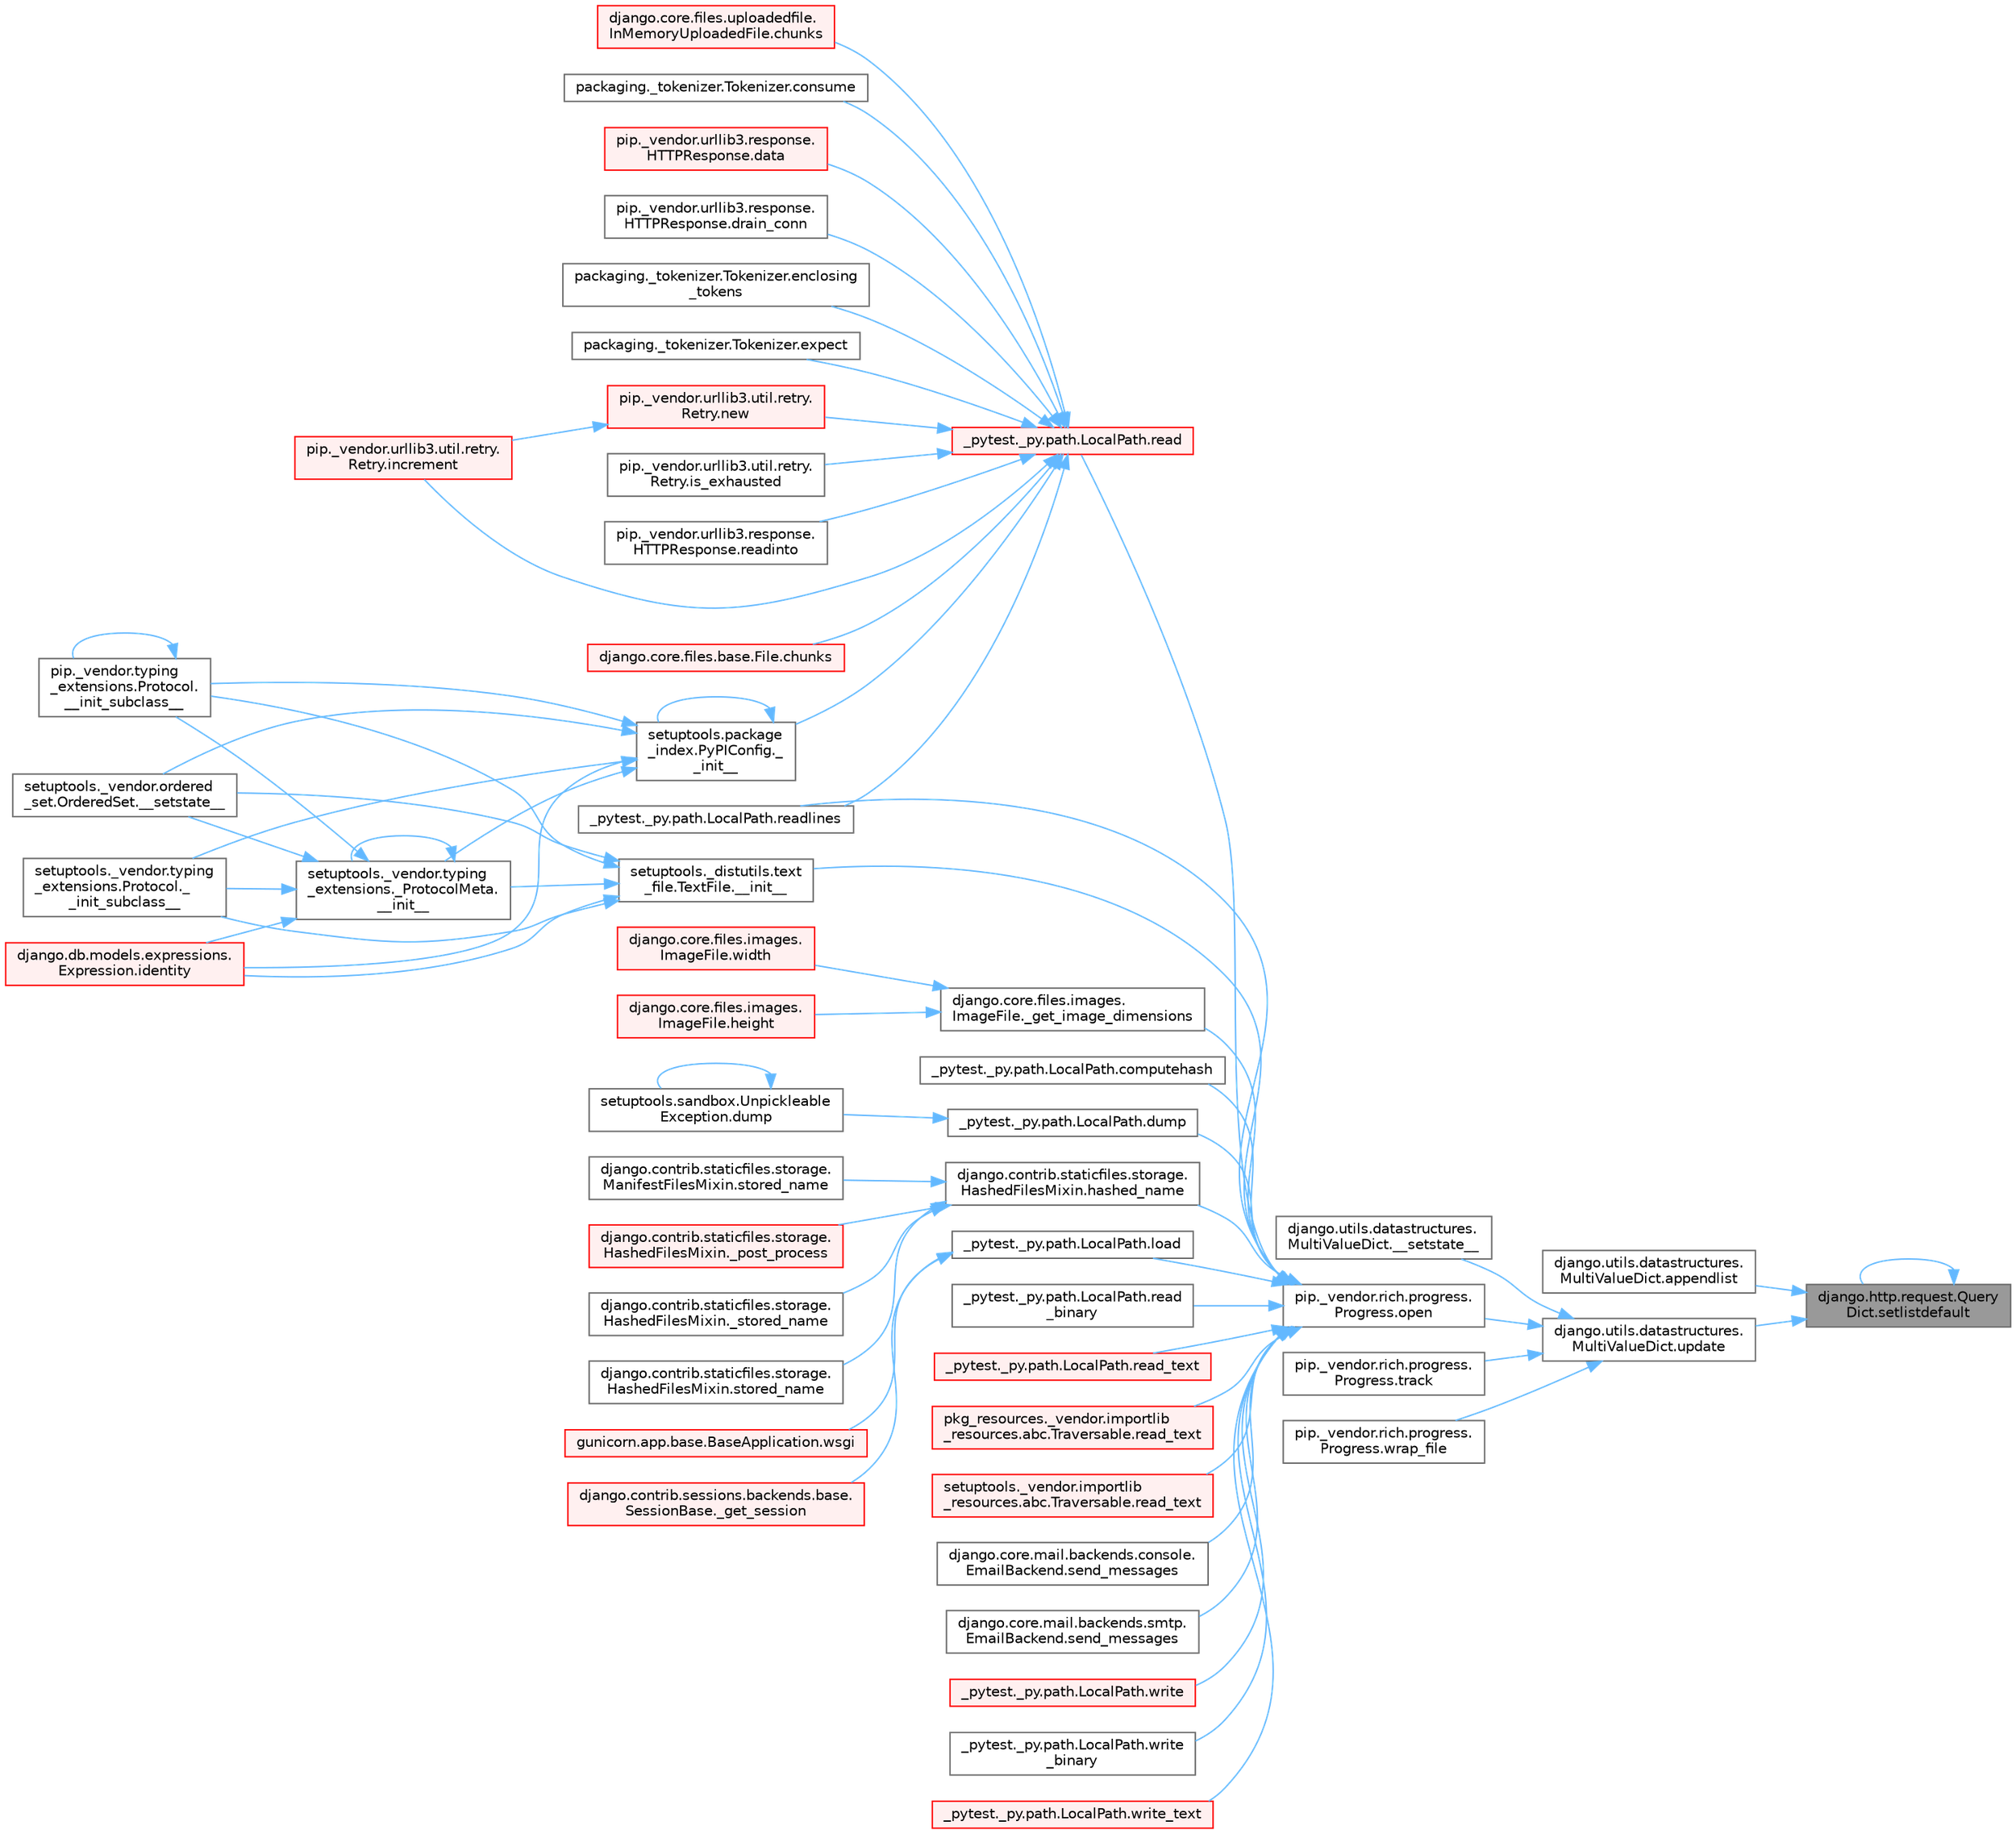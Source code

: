 digraph "django.http.request.QueryDict.setlistdefault"
{
 // LATEX_PDF_SIZE
  bgcolor="transparent";
  edge [fontname=Helvetica,fontsize=10,labelfontname=Helvetica,labelfontsize=10];
  node [fontname=Helvetica,fontsize=10,shape=box,height=0.2,width=0.4];
  rankdir="RL";
  Node1 [id="Node000001",label="django.http.request.Query\lDict.setlistdefault",height=0.2,width=0.4,color="gray40", fillcolor="grey60", style="filled", fontcolor="black",tooltip=" "];
  Node1 -> Node2 [id="edge1_Node000001_Node000002",dir="back",color="steelblue1",style="solid",tooltip=" "];
  Node2 [id="Node000002",label="django.utils.datastructures.\lMultiValueDict.appendlist",height=0.2,width=0.4,color="grey40", fillcolor="white", style="filled",URL="$classdjango_1_1utils_1_1datastructures_1_1_multi_value_dict.html#a3841ab86c929edd22789d2305fb52a85",tooltip=" "];
  Node1 -> Node1 [id="edge2_Node000001_Node000001",dir="back",color="steelblue1",style="solid",tooltip=" "];
  Node1 -> Node3 [id="edge3_Node000001_Node000003",dir="back",color="steelblue1",style="solid",tooltip=" "];
  Node3 [id="Node000003",label="django.utils.datastructures.\lMultiValueDict.update",height=0.2,width=0.4,color="grey40", fillcolor="white", style="filled",URL="$classdjango_1_1utils_1_1datastructures_1_1_multi_value_dict.html#adb334f967b909885c14e439be6090ed9",tooltip=" "];
  Node3 -> Node4 [id="edge4_Node000003_Node000004",dir="back",color="steelblue1",style="solid",tooltip=" "];
  Node4 [id="Node000004",label="django.utils.datastructures.\lMultiValueDict.__setstate__",height=0.2,width=0.4,color="grey40", fillcolor="white", style="filled",URL="$classdjango_1_1utils_1_1datastructures_1_1_multi_value_dict.html#a8ec299e53eb438c9c4b4e891f0d1ee8e",tooltip=" "];
  Node3 -> Node5 [id="edge5_Node000003_Node000005",dir="back",color="steelblue1",style="solid",tooltip=" "];
  Node5 [id="Node000005",label="pip._vendor.rich.progress.\lProgress.open",height=0.2,width=0.4,color="grey40", fillcolor="white", style="filled",URL="$classpip_1_1__vendor_1_1rich_1_1progress_1_1_progress.html#a204bface9fc63d04e72844b751bcd8e3",tooltip=" "];
  Node5 -> Node6 [id="edge6_Node000005_Node000006",dir="back",color="steelblue1",style="solid",tooltip=" "];
  Node6 [id="Node000006",label="setuptools._distutils.text\l_file.TextFile.__init__",height=0.2,width=0.4,color="grey40", fillcolor="white", style="filled",URL="$classsetuptools_1_1__distutils_1_1text__file_1_1_text_file.html#aeb26f34e394b4e658295391382cc8813",tooltip=" "];
  Node6 -> Node7 [id="edge7_Node000006_Node000007",dir="back",color="steelblue1",style="solid",tooltip=" "];
  Node7 [id="Node000007",label="setuptools._vendor.typing\l_extensions._ProtocolMeta.\l__init__",height=0.2,width=0.4,color="grey40", fillcolor="white", style="filled",URL="$classsetuptools_1_1__vendor_1_1typing__extensions_1_1___protocol_meta.html#a7bbaff8ac6d19534b46bca363ee0b43a",tooltip=" "];
  Node7 -> Node7 [id="edge8_Node000007_Node000007",dir="back",color="steelblue1",style="solid",tooltip=" "];
  Node7 -> Node8 [id="edge9_Node000007_Node000008",dir="back",color="steelblue1",style="solid",tooltip=" "];
  Node8 [id="Node000008",label="pip._vendor.typing\l_extensions.Protocol.\l__init_subclass__",height=0.2,width=0.4,color="grey40", fillcolor="white", style="filled",URL="$classpip_1_1__vendor_1_1typing__extensions_1_1_protocol.html#a2916efc86cebb8aba6deb7fd30b33988",tooltip=" "];
  Node8 -> Node8 [id="edge10_Node000008_Node000008",dir="back",color="steelblue1",style="solid",tooltip=" "];
  Node7 -> Node9 [id="edge11_Node000007_Node000009",dir="back",color="steelblue1",style="solid",tooltip=" "];
  Node9 [id="Node000009",label="setuptools._vendor.typing\l_extensions.Protocol._\l_init_subclass__",height=0.2,width=0.4,color="grey40", fillcolor="white", style="filled",URL="$classsetuptools_1_1__vendor_1_1typing__extensions_1_1_protocol.html#ac6cbebc092a4724ab3704c5334059874",tooltip=" "];
  Node7 -> Node10 [id="edge12_Node000007_Node000010",dir="back",color="steelblue1",style="solid",tooltip=" "];
  Node10 [id="Node000010",label="setuptools._vendor.ordered\l_set.OrderedSet.__setstate__",height=0.2,width=0.4,color="grey40", fillcolor="white", style="filled",URL="$classsetuptools_1_1__vendor_1_1ordered__set_1_1_ordered_set.html#aa7f7de9d987829525d06db565fe1b4a1",tooltip=" "];
  Node7 -> Node11 [id="edge13_Node000007_Node000011",dir="back",color="steelblue1",style="solid",tooltip=" "];
  Node11 [id="Node000011",label="django.db.models.expressions.\lExpression.identity",height=0.2,width=0.4,color="red", fillcolor="#FFF0F0", style="filled",URL="$classdjango_1_1db_1_1models_1_1expressions_1_1_expression.html#a10048810b5eb8641acf3bc150731b925",tooltip=" "];
  Node6 -> Node8 [id="edge14_Node000006_Node000008",dir="back",color="steelblue1",style="solid",tooltip=" "];
  Node6 -> Node9 [id="edge15_Node000006_Node000009",dir="back",color="steelblue1",style="solid",tooltip=" "];
  Node6 -> Node10 [id="edge16_Node000006_Node000010",dir="back",color="steelblue1",style="solid",tooltip=" "];
  Node6 -> Node11 [id="edge17_Node000006_Node000011",dir="back",color="steelblue1",style="solid",tooltip=" "];
  Node5 -> Node38 [id="edge18_Node000005_Node000038",dir="back",color="steelblue1",style="solid",tooltip=" "];
  Node38 [id="Node000038",label="django.core.files.images.\lImageFile._get_image_dimensions",height=0.2,width=0.4,color="grey40", fillcolor="white", style="filled",URL="$classdjango_1_1core_1_1files_1_1images_1_1_image_file.html#a2832e2235f63c851f4652a4ea59ec924",tooltip=" "];
  Node38 -> Node39 [id="edge19_Node000038_Node000039",dir="back",color="steelblue1",style="solid",tooltip=" "];
  Node39 [id="Node000039",label="django.core.files.images.\lImageFile.height",height=0.2,width=0.4,color="red", fillcolor="#FFF0F0", style="filled",URL="$classdjango_1_1core_1_1files_1_1images_1_1_image_file.html#ad4617c14c2a4ffe0b677cd7c1579bd20",tooltip=" "];
  Node38 -> Node3181 [id="edge20_Node000038_Node003181",dir="back",color="steelblue1",style="solid",tooltip=" "];
  Node3181 [id="Node003181",label="django.core.files.images.\lImageFile.width",height=0.2,width=0.4,color="red", fillcolor="#FFF0F0", style="filled",URL="$classdjango_1_1core_1_1files_1_1images_1_1_image_file.html#a3a50a37ab3f2d7395c892a262ecb49bc",tooltip=" "];
  Node5 -> Node973 [id="edge21_Node000005_Node000973",dir="back",color="steelblue1",style="solid",tooltip=" "];
  Node973 [id="Node000973",label="_pytest._py.path.LocalPath.computehash",height=0.2,width=0.4,color="grey40", fillcolor="white", style="filled",URL="$class__pytest_1_1__py_1_1path_1_1_local_path.html#aa82d067bed26e6655d315d858254160b",tooltip=" "];
  Node5 -> Node974 [id="edge22_Node000005_Node000974",dir="back",color="steelblue1",style="solid",tooltip=" "];
  Node974 [id="Node000974",label="_pytest._py.path.LocalPath.dump",height=0.2,width=0.4,color="grey40", fillcolor="white", style="filled",URL="$class__pytest_1_1__py_1_1path_1_1_local_path.html#a2f45e7b54f2823ed6746a19107ae68b4",tooltip=" "];
  Node974 -> Node975 [id="edge23_Node000974_Node000975",dir="back",color="steelblue1",style="solid",tooltip=" "];
  Node975 [id="Node000975",label="setuptools.sandbox.Unpickleable\lException.dump",height=0.2,width=0.4,color="grey40", fillcolor="white", style="filled",URL="$classsetuptools_1_1sandbox_1_1_unpickleable_exception.html#ad3751807db04232b3c991bda92783b95",tooltip=" "];
  Node975 -> Node975 [id="edge24_Node000975_Node000975",dir="back",color="steelblue1",style="solid",tooltip=" "];
  Node5 -> Node745 [id="edge25_Node000005_Node000745",dir="back",color="steelblue1",style="solid",tooltip=" "];
  Node745 [id="Node000745",label="django.contrib.staticfiles.storage.\lHashedFilesMixin.hashed_name",height=0.2,width=0.4,color="grey40", fillcolor="white", style="filled",URL="$classdjango_1_1contrib_1_1staticfiles_1_1storage_1_1_hashed_files_mixin.html#aa30283e5d1a2177cf975b44ae95e45e4",tooltip=" "];
  Node745 -> Node51 [id="edge26_Node000745_Node000051",dir="back",color="steelblue1",style="solid",tooltip=" "];
  Node51 [id="Node000051",label="django.contrib.staticfiles.storage.\lHashedFilesMixin._post_process",height=0.2,width=0.4,color="red", fillcolor="#FFF0F0", style="filled",URL="$classdjango_1_1contrib_1_1staticfiles_1_1storage_1_1_hashed_files_mixin.html#aa0c820223a4e686edd5d2c333d5a9336",tooltip=" "];
  Node745 -> Node746 [id="edge27_Node000745_Node000746",dir="back",color="steelblue1",style="solid",tooltip=" "];
  Node746 [id="Node000746",label="django.contrib.staticfiles.storage.\lHashedFilesMixin._stored_name",height=0.2,width=0.4,color="grey40", fillcolor="white", style="filled",URL="$classdjango_1_1contrib_1_1staticfiles_1_1storage_1_1_hashed_files_mixin.html#a392ae5fa08fbbf3e360450edc663386a",tooltip=" "];
  Node745 -> Node747 [id="edge28_Node000745_Node000747",dir="back",color="steelblue1",style="solid",tooltip=" "];
  Node747 [id="Node000747",label="django.contrib.staticfiles.storage.\lHashedFilesMixin.stored_name",height=0.2,width=0.4,color="grey40", fillcolor="white", style="filled",URL="$classdjango_1_1contrib_1_1staticfiles_1_1storage_1_1_hashed_files_mixin.html#a6da945cdca5e4771dfed263cf935da64",tooltip=" "];
  Node745 -> Node748 [id="edge29_Node000745_Node000748",dir="back",color="steelblue1",style="solid",tooltip=" "];
  Node748 [id="Node000748",label="django.contrib.staticfiles.storage.\lManifestFilesMixin.stored_name",height=0.2,width=0.4,color="grey40", fillcolor="white", style="filled",URL="$classdjango_1_1contrib_1_1staticfiles_1_1storage_1_1_manifest_files_mixin.html#ad4c0e8430e2a96c5c086a661d02dd452",tooltip=" "];
  Node5 -> Node976 [id="edge30_Node000005_Node000976",dir="back",color="steelblue1",style="solid",tooltip=" "];
  Node976 [id="Node000976",label="_pytest._py.path.LocalPath.load",height=0.2,width=0.4,color="grey40", fillcolor="white", style="filled",URL="$class__pytest_1_1__py_1_1path_1_1_local_path.html#a284b118886fe9a033c146647826faf72",tooltip=" "];
  Node976 -> Node220 [id="edge31_Node000976_Node000220",dir="back",color="steelblue1",style="solid",tooltip=" "];
  Node220 [id="Node000220",label="django.contrib.sessions.backends.base.\lSessionBase._get_session",height=0.2,width=0.4,color="red", fillcolor="#FFF0F0", style="filled",URL="$classdjango_1_1contrib_1_1sessions_1_1backends_1_1base_1_1_session_base.html#a3ca0af594cbb5d34f3d4f76c8f90bf4f",tooltip=" "];
  Node976 -> Node401 [id="edge32_Node000976_Node000401",dir="back",color="steelblue1",style="solid",tooltip=" "];
  Node401 [id="Node000401",label="gunicorn.app.base.BaseApplication.wsgi",height=0.2,width=0.4,color="red", fillcolor="#FFF0F0", style="filled",URL="$classgunicorn_1_1app_1_1base_1_1_base_application.html#a18ae24b2d0d44fb694b9f2b0cdffa670",tooltip=" "];
  Node5 -> Node977 [id="edge33_Node000005_Node000977",dir="back",color="steelblue1",style="solid",tooltip=" "];
  Node977 [id="Node000977",label="_pytest._py.path.LocalPath.read",height=0.2,width=0.4,color="red", fillcolor="#FFF0F0", style="filled",URL="$class__pytest_1_1__py_1_1path_1_1_local_path.html#a8640b65f715ce8a258379deb78a68fd8",tooltip=" "];
  Node977 -> Node935 [id="edge34_Node000977_Node000935",dir="back",color="steelblue1",style="solid",tooltip=" "];
  Node935 [id="Node000935",label="setuptools.package\l_index.PyPIConfig._\l_init__",height=0.2,width=0.4,color="grey40", fillcolor="white", style="filled",URL="$classsetuptools_1_1package__index_1_1_py_p_i_config.html#aaaf43ad63ae6fe8ffed0e48774e437b6",tooltip=" "];
  Node935 -> Node7 [id="edge35_Node000935_Node000007",dir="back",color="steelblue1",style="solid",tooltip=" "];
  Node935 -> Node935 [id="edge36_Node000935_Node000935",dir="back",color="steelblue1",style="solid",tooltip=" "];
  Node935 -> Node8 [id="edge37_Node000935_Node000008",dir="back",color="steelblue1",style="solid",tooltip=" "];
  Node935 -> Node9 [id="edge38_Node000935_Node000009",dir="back",color="steelblue1",style="solid",tooltip=" "];
  Node935 -> Node10 [id="edge39_Node000935_Node000010",dir="back",color="steelblue1",style="solid",tooltip=" "];
  Node935 -> Node11 [id="edge40_Node000935_Node000011",dir="back",color="steelblue1",style="solid",tooltip=" "];
  Node977 -> Node936 [id="edge41_Node000977_Node000936",dir="back",color="steelblue1",style="solid",tooltip=" "];
  Node936 [id="Node000936",label="django.core.files.base.File.chunks",height=0.2,width=0.4,color="red", fillcolor="#FFF0F0", style="filled",URL="$classdjango_1_1core_1_1files_1_1base_1_1_file.html#ad17ccdad55ee2a18e7b9e3911ee8ebcb",tooltip=" "];
  Node977 -> Node938 [id="edge42_Node000977_Node000938",dir="back",color="steelblue1",style="solid",tooltip=" "];
  Node938 [id="Node000938",label="django.core.files.uploadedfile.\lInMemoryUploadedFile.chunks",height=0.2,width=0.4,color="red", fillcolor="#FFF0F0", style="filled",URL="$classdjango_1_1core_1_1files_1_1uploadedfile_1_1_in_memory_uploaded_file.html#adc0e015945bc5d33673ec1d0f2b73074",tooltip=" "];
  Node977 -> Node939 [id="edge43_Node000977_Node000939",dir="back",color="steelblue1",style="solid",tooltip=" "];
  Node939 [id="Node000939",label="packaging._tokenizer.Tokenizer.consume",height=0.2,width=0.4,color="grey40", fillcolor="white", style="filled",URL="$classpackaging_1_1__tokenizer_1_1_tokenizer.html#aff74eaccaae690982aaaba5cb9a4d051",tooltip=" "];
  Node977 -> Node940 [id="edge44_Node000977_Node000940",dir="back",color="steelblue1",style="solid",tooltip=" "];
  Node940 [id="Node000940",label="pip._vendor.urllib3.response.\lHTTPResponse.data",height=0.2,width=0.4,color="red", fillcolor="#FFF0F0", style="filled",URL="$classpip_1_1__vendor_1_1urllib3_1_1response_1_1_h_t_t_p_response.html#abf3c538704803faf453331b0031f3bdd",tooltip=" "];
  Node977 -> Node978 [id="edge45_Node000977_Node000978",dir="back",color="steelblue1",style="solid",tooltip=" "];
  Node978 [id="Node000978",label="pip._vendor.urllib3.response.\lHTTPResponse.drain_conn",height=0.2,width=0.4,color="grey40", fillcolor="white", style="filled",URL="$classpip_1_1__vendor_1_1urllib3_1_1response_1_1_h_t_t_p_response.html#ad5ca98b71fbb5094f5db062b07b26eb1",tooltip=" "];
  Node977 -> Node979 [id="edge46_Node000977_Node000979",dir="back",color="steelblue1",style="solid",tooltip=" "];
  Node979 [id="Node000979",label="packaging._tokenizer.Tokenizer.enclosing\l_tokens",height=0.2,width=0.4,color="grey40", fillcolor="white", style="filled",URL="$classpackaging_1_1__tokenizer_1_1_tokenizer.html#a27f8cfa7a5ed91e0cba1923b9b18da3d",tooltip=" "];
  Node977 -> Node980 [id="edge47_Node000977_Node000980",dir="back",color="steelblue1",style="solid",tooltip=" "];
  Node980 [id="Node000980",label="packaging._tokenizer.Tokenizer.expect",height=0.2,width=0.4,color="grey40", fillcolor="white", style="filled",URL="$classpackaging_1_1__tokenizer_1_1_tokenizer.html#a151b21b99f387eddd422cd0dcf2064dd",tooltip=" "];
  Node977 -> Node358 [id="edge48_Node000977_Node000358",dir="back",color="steelblue1",style="solid",tooltip=" "];
  Node358 [id="Node000358",label="pip._vendor.urllib3.util.retry.\lRetry.increment",height=0.2,width=0.4,color="red", fillcolor="#FFF0F0", style="filled",URL="$classpip_1_1__vendor_1_1urllib3_1_1util_1_1retry_1_1_retry.html#a88dd993ccb2ef4b2bfa9ad0571374b12",tooltip=" "];
  Node977 -> Node981 [id="edge49_Node000977_Node000981",dir="back",color="steelblue1",style="solid",tooltip=" "];
  Node981 [id="Node000981",label="pip._vendor.urllib3.util.retry.\lRetry.is_exhausted",height=0.2,width=0.4,color="grey40", fillcolor="white", style="filled",URL="$classpip_1_1__vendor_1_1urllib3_1_1util_1_1retry_1_1_retry.html#ad8d42bd72e35f497daf9a0359560969d",tooltip=" "];
  Node977 -> Node982 [id="edge50_Node000977_Node000982",dir="back",color="steelblue1",style="solid",tooltip=" "];
  Node982 [id="Node000982",label="pip._vendor.urllib3.util.retry.\lRetry.new",height=0.2,width=0.4,color="red", fillcolor="#FFF0F0", style="filled",URL="$classpip_1_1__vendor_1_1urllib3_1_1util_1_1retry_1_1_retry.html#ab806585412b9d9b3c0d882fb4bd8d3c0",tooltip=" "];
  Node982 -> Node358 [id="edge51_Node000982_Node000358",dir="back",color="steelblue1",style="solid",tooltip=" "];
  Node977 -> Node1121 [id="edge52_Node000977_Node001121",dir="back",color="steelblue1",style="solid",tooltip=" "];
  Node1121 [id="Node001121",label="pip._vendor.urllib3.response.\lHTTPResponse.readinto",height=0.2,width=0.4,color="grey40", fillcolor="white", style="filled",URL="$classpip_1_1__vendor_1_1urllib3_1_1response_1_1_h_t_t_p_response.html#a0988b6687696efed2e04f897eab47ac4",tooltip=" "];
  Node977 -> Node1122 [id="edge53_Node000977_Node001122",dir="back",color="steelblue1",style="solid",tooltip=" "];
  Node1122 [id="Node001122",label="_pytest._py.path.LocalPath.readlines",height=0.2,width=0.4,color="grey40", fillcolor="white", style="filled",URL="$class__pytest_1_1__py_1_1path_1_1_local_path.html#ab4ae86092b85919c6d43e793d049c3b3",tooltip=" "];
  Node5 -> Node1013 [id="edge54_Node000005_Node001013",dir="back",color="steelblue1",style="solid",tooltip=" "];
  Node1013 [id="Node001013",label="_pytest._py.path.LocalPath.read\l_binary",height=0.2,width=0.4,color="grey40", fillcolor="white", style="filled",URL="$class__pytest_1_1__py_1_1path_1_1_local_path.html#adc47986c47c70f2b5889b85af157cd59",tooltip=" "];
  Node5 -> Node1014 [id="edge55_Node000005_Node001014",dir="back",color="steelblue1",style="solid",tooltip=" "];
  Node1014 [id="Node001014",label="_pytest._py.path.LocalPath.read_text",height=0.2,width=0.4,color="red", fillcolor="#FFF0F0", style="filled",URL="$class__pytest_1_1__py_1_1path_1_1_local_path.html#aea3efa14b998c32e27f6604263858398",tooltip=" "];
  Node5 -> Node1146 [id="edge56_Node000005_Node001146",dir="back",color="steelblue1",style="solid",tooltip=" "];
  Node1146 [id="Node001146",label="pkg_resources._vendor.importlib\l_resources.abc.Traversable.read_text",height=0.2,width=0.4,color="red", fillcolor="#FFF0F0", style="filled",URL="$classpkg__resources_1_1__vendor_1_1importlib__resources_1_1abc_1_1_traversable.html#a2fa0982edeea4b5f1a38953c1d81f10b",tooltip=" "];
  Node5 -> Node1147 [id="edge57_Node000005_Node001147",dir="back",color="steelblue1",style="solid",tooltip=" "];
  Node1147 [id="Node001147",label="setuptools._vendor.importlib\l_resources.abc.Traversable.read_text",height=0.2,width=0.4,color="red", fillcolor="#FFF0F0", style="filled",URL="$classsetuptools_1_1__vendor_1_1importlib__resources_1_1abc_1_1_traversable.html#aee408e70fdcc58915b97b67f3dd981a3",tooltip=" "];
  Node5 -> Node1122 [id="edge58_Node000005_Node001122",dir="back",color="steelblue1",style="solid",tooltip=" "];
  Node5 -> Node1148 [id="edge59_Node000005_Node001148",dir="back",color="steelblue1",style="solid",tooltip=" "];
  Node1148 [id="Node001148",label="django.core.mail.backends.console.\lEmailBackend.send_messages",height=0.2,width=0.4,color="grey40", fillcolor="white", style="filled",URL="$classdjango_1_1core_1_1mail_1_1backends_1_1console_1_1_email_backend.html#ae3c7f922df87a228638e98cbb97a3deb",tooltip=" "];
  Node5 -> Node1149 [id="edge60_Node000005_Node001149",dir="back",color="steelblue1",style="solid",tooltip=" "];
  Node1149 [id="Node001149",label="django.core.mail.backends.smtp.\lEmailBackend.send_messages",height=0.2,width=0.4,color="grey40", fillcolor="white", style="filled",URL="$classdjango_1_1core_1_1mail_1_1backends_1_1smtp_1_1_email_backend.html#a0d829964e867581b24047266e5c3dca6",tooltip=" "];
  Node5 -> Node1150 [id="edge61_Node000005_Node001150",dir="back",color="steelblue1",style="solid",tooltip=" "];
  Node1150 [id="Node001150",label="_pytest._py.path.LocalPath.write",height=0.2,width=0.4,color="red", fillcolor="#FFF0F0", style="filled",URL="$class__pytest_1_1__py_1_1path_1_1_local_path.html#a8f782fcf3e7b991a42259724f3d25de2",tooltip=" "];
  Node5 -> Node1151 [id="edge62_Node000005_Node001151",dir="back",color="steelblue1",style="solid",tooltip=" "];
  Node1151 [id="Node001151",label="_pytest._py.path.LocalPath.write\l_binary",height=0.2,width=0.4,color="grey40", fillcolor="white", style="filled",URL="$class__pytest_1_1__py_1_1path_1_1_local_path.html#a7534a4f27649c991dcbf86175776d5d9",tooltip=" "];
  Node5 -> Node1152 [id="edge63_Node000005_Node001152",dir="back",color="steelblue1",style="solid",tooltip=" "];
  Node1152 [id="Node001152",label="_pytest._py.path.LocalPath.write_text",height=0.2,width=0.4,color="red", fillcolor="#FFF0F0", style="filled",URL="$class__pytest_1_1__py_1_1path_1_1_local_path.html#aa5dd623ba884ffb1a61b8a65bfb38d1f",tooltip=" "];
  Node3 -> Node100 [id="edge64_Node000003_Node000100",dir="back",color="steelblue1",style="solid",tooltip=" "];
  Node100 [id="Node000100",label="pip._vendor.rich.progress.\lProgress.track",height=0.2,width=0.4,color="grey40", fillcolor="white", style="filled",URL="$classpip_1_1__vendor_1_1rich_1_1progress_1_1_progress.html#aee9ea5592b98f74ebb5acb76bc499601",tooltip=" "];
  Node3 -> Node101 [id="edge65_Node000003_Node000101",dir="back",color="steelblue1",style="solid",tooltip=" "];
  Node101 [id="Node000101",label="pip._vendor.rich.progress.\lProgress.wrap_file",height=0.2,width=0.4,color="grey40", fillcolor="white", style="filled",URL="$classpip_1_1__vendor_1_1rich_1_1progress_1_1_progress.html#a53efbf901b66a0000b6d3fd0c53250be",tooltip=" "];
}
